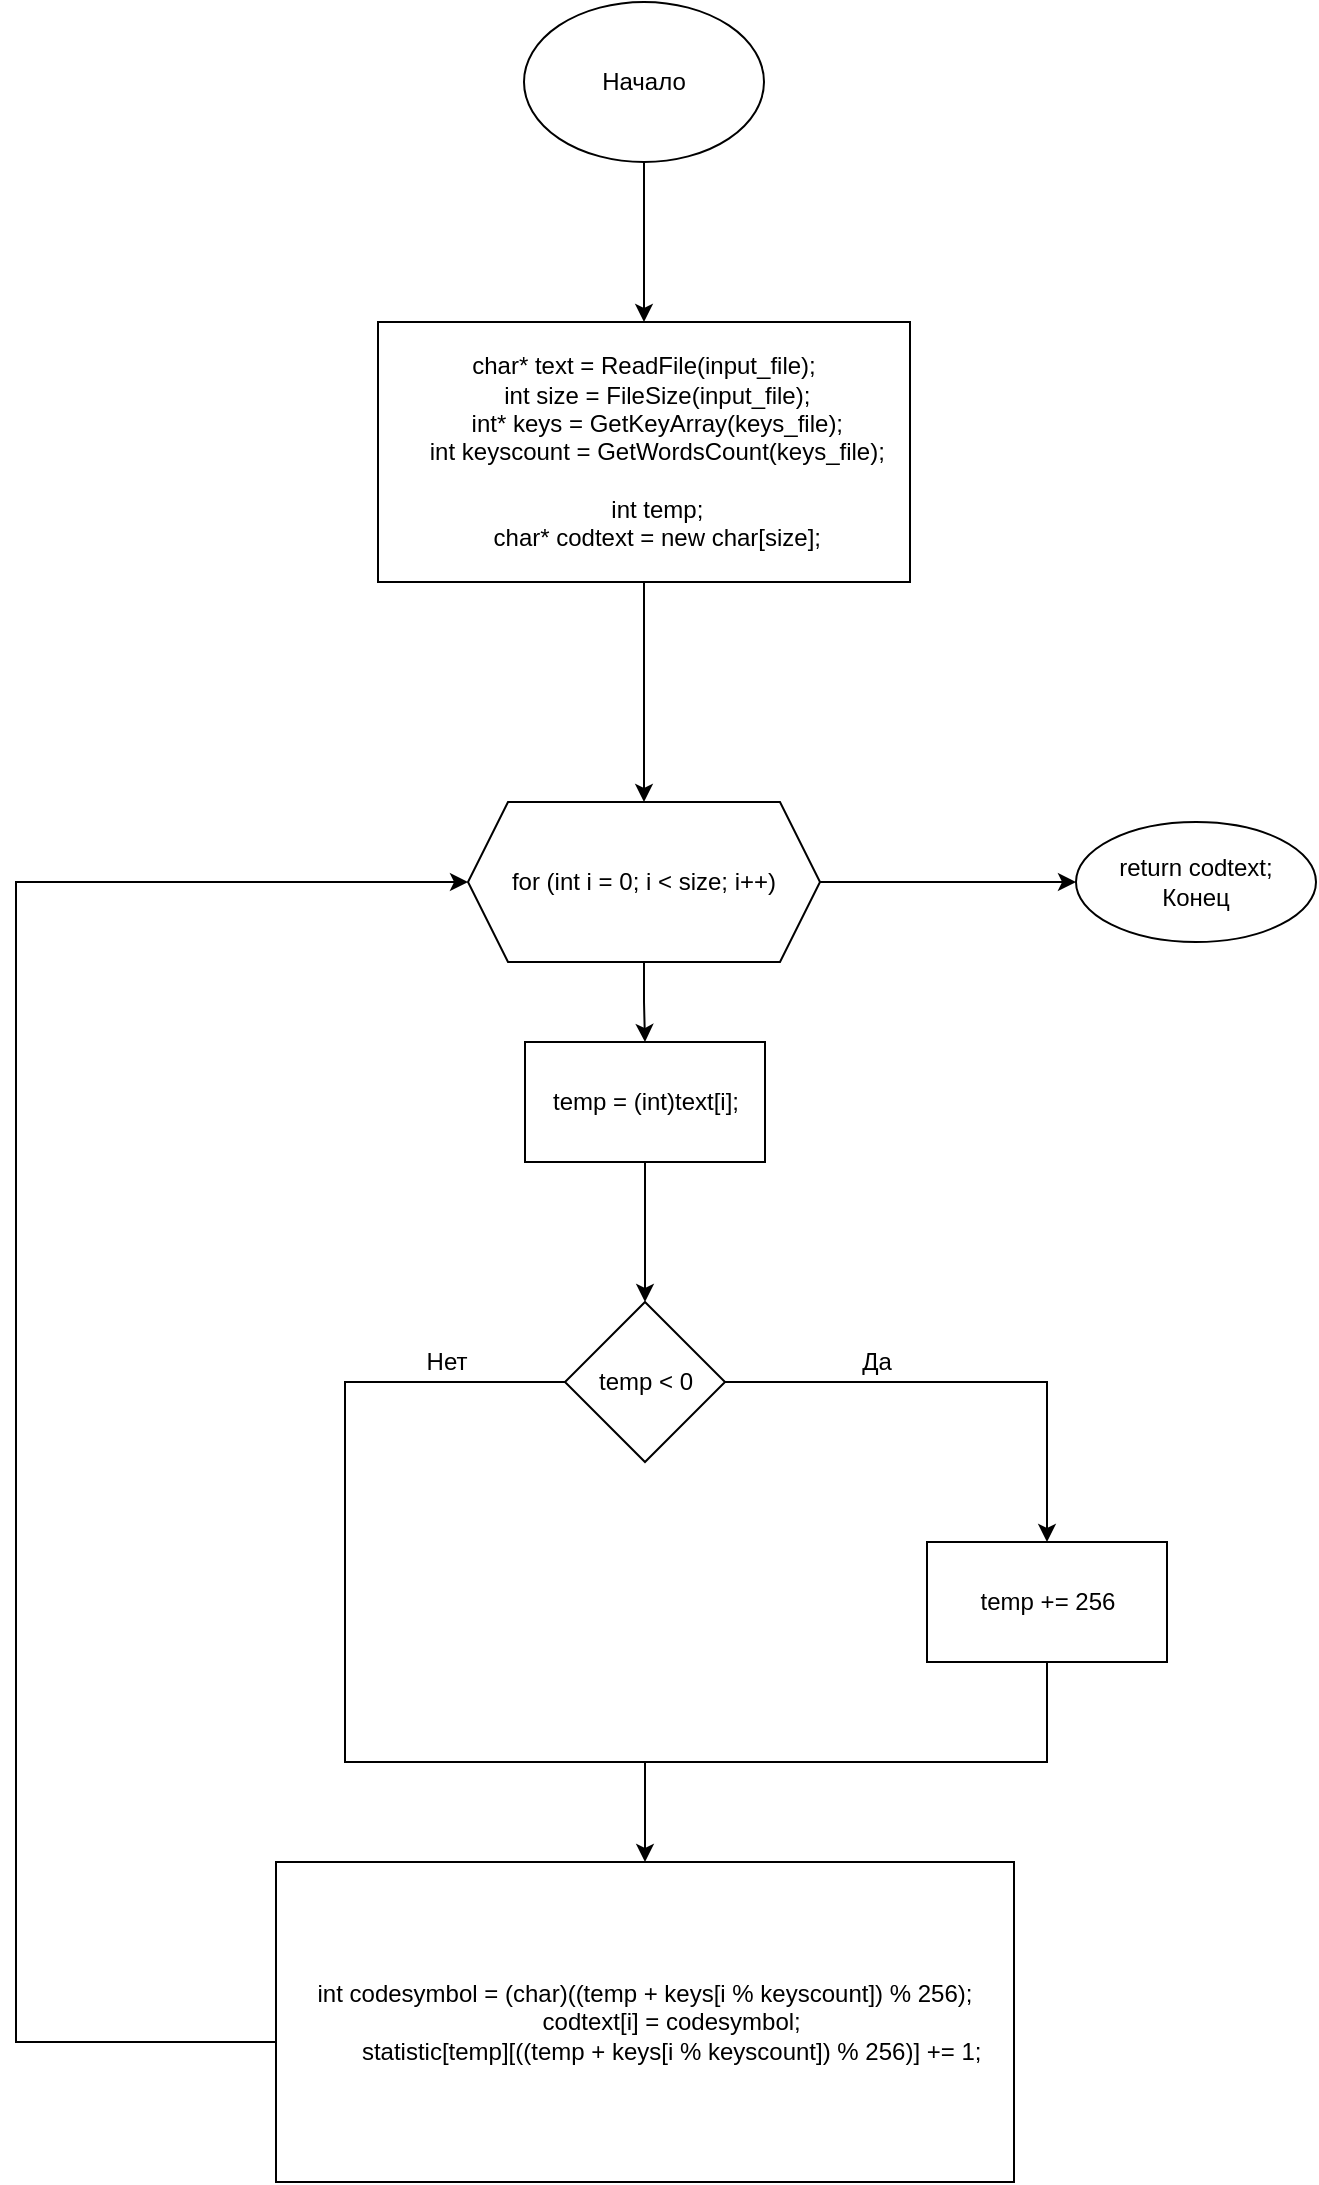 <mxfile version="15.8.7" type="device"><diagram id="rot5qFfzB5ZXTIxn4RtS" name="Страница 1"><mxGraphModel dx="1038" dy="649" grid="1" gridSize="10" guides="1" tooltips="1" connect="1" arrows="1" fold="1" page="1" pageScale="1" pageWidth="827" pageHeight="1169" math="0" shadow="0"><root><mxCell id="0"/><mxCell id="1" parent="0"/><mxCell id="iC7OAwohTIuTE36PPS79-3" value="" style="edgeStyle=orthogonalEdgeStyle;rounded=0;orthogonalLoop=1;jettySize=auto;html=1;" edge="1" parent="1" source="iC7OAwohTIuTE36PPS79-1" target="iC7OAwohTIuTE36PPS79-2"><mxGeometry relative="1" as="geometry"/></mxCell><mxCell id="iC7OAwohTIuTE36PPS79-1" value="Начало" style="ellipse;whiteSpace=wrap;html=1;" vertex="1" parent="1"><mxGeometry x="354" y="40" width="120" height="80" as="geometry"/></mxCell><mxCell id="iC7OAwohTIuTE36PPS79-5" value="" style="edgeStyle=orthogonalEdgeStyle;rounded=0;orthogonalLoop=1;jettySize=auto;html=1;" edge="1" parent="1" source="iC7OAwohTIuTE36PPS79-2" target="iC7OAwohTIuTE36PPS79-4"><mxGeometry relative="1" as="geometry"/></mxCell><mxCell id="iC7OAwohTIuTE36PPS79-2" value="char* text = ReadFile(input_file);&lt;br&gt;&amp;nbsp; &amp;nbsp; int size = FileSize(input_file);&lt;br&gt;&amp;nbsp; &amp;nbsp; int* keys = GetKeyArray(keys_file);&lt;br&gt;&amp;nbsp; &amp;nbsp; int keyscount = GetWordsCount(keys_file);&lt;br&gt;&lt;br&gt;&lt;div&gt;&amp;nbsp; &amp;nbsp; int temp;&lt;/div&gt;&lt;div&gt;&amp;nbsp; &amp;nbsp; char* codtext = new char[size];&lt;/div&gt;" style="whiteSpace=wrap;html=1;" vertex="1" parent="1"><mxGeometry x="281" y="200" width="266" height="130" as="geometry"/></mxCell><mxCell id="iC7OAwohTIuTE36PPS79-7" value="" style="edgeStyle=orthogonalEdgeStyle;rounded=0;orthogonalLoop=1;jettySize=auto;html=1;" edge="1" parent="1" source="iC7OAwohTIuTE36PPS79-4" target="iC7OAwohTIuTE36PPS79-6"><mxGeometry relative="1" as="geometry"/></mxCell><mxCell id="iC7OAwohTIuTE36PPS79-20" value="" style="edgeStyle=orthogonalEdgeStyle;rounded=0;orthogonalLoop=1;jettySize=auto;html=1;" edge="1" parent="1" source="iC7OAwohTIuTE36PPS79-4" target="iC7OAwohTIuTE36PPS79-19"><mxGeometry relative="1" as="geometry"/></mxCell><mxCell id="iC7OAwohTIuTE36PPS79-4" value="for (int i = 0; i &amp;lt; size; i++)" style="shape=hexagon;perimeter=hexagonPerimeter2;whiteSpace=wrap;html=1;fixedSize=1;" vertex="1" parent="1"><mxGeometry x="326" y="440" width="176" height="80" as="geometry"/></mxCell><mxCell id="iC7OAwohTIuTE36PPS79-9" value="" style="edgeStyle=orthogonalEdgeStyle;rounded=0;orthogonalLoop=1;jettySize=auto;html=1;" edge="1" parent="1" source="iC7OAwohTIuTE36PPS79-6" target="iC7OAwohTIuTE36PPS79-8"><mxGeometry relative="1" as="geometry"/></mxCell><mxCell id="iC7OAwohTIuTE36PPS79-6" value="temp = (int)text[i];" style="whiteSpace=wrap;html=1;" vertex="1" parent="1"><mxGeometry x="354.5" y="560" width="120" height="60" as="geometry"/></mxCell><mxCell id="iC7OAwohTIuTE36PPS79-11" value="" style="edgeStyle=orthogonalEdgeStyle;rounded=0;orthogonalLoop=1;jettySize=auto;html=1;" edge="1" parent="1" source="iC7OAwohTIuTE36PPS79-8" target="iC7OAwohTIuTE36PPS79-10"><mxGeometry relative="1" as="geometry"/></mxCell><mxCell id="iC7OAwohTIuTE36PPS79-8" value="temp &lt; 0" style="rhombus;whiteSpace=wrap;html=1;" vertex="1" parent="1"><mxGeometry x="374.5" y="690" width="80" height="80" as="geometry"/></mxCell><mxCell id="iC7OAwohTIuTE36PPS79-14" value="" style="edgeStyle=orthogonalEdgeStyle;rounded=0;orthogonalLoop=1;jettySize=auto;html=1;" edge="1" parent="1" source="iC7OAwohTIuTE36PPS79-10" target="iC7OAwohTIuTE36PPS79-13"><mxGeometry relative="1" as="geometry"/></mxCell><mxCell id="iC7OAwohTIuTE36PPS79-10" value="temp += 256" style="whiteSpace=wrap;html=1;" vertex="1" parent="1"><mxGeometry x="555.5" y="810" width="120" height="60" as="geometry"/></mxCell><mxCell id="iC7OAwohTIuTE36PPS79-12" value="Да" style="text;html=1;align=center;verticalAlign=middle;resizable=0;points=[];autosize=1;strokeColor=none;fillColor=none;" vertex="1" parent="1"><mxGeometry x="514.5" y="710" width="30" height="20" as="geometry"/></mxCell><mxCell id="iC7OAwohTIuTE36PPS79-17" style="edgeStyle=orthogonalEdgeStyle;rounded=0;orthogonalLoop=1;jettySize=auto;html=1;entryX=0;entryY=0.5;entryDx=0;entryDy=0;" edge="1" parent="1" source="iC7OAwohTIuTE36PPS79-13" target="iC7OAwohTIuTE36PPS79-4"><mxGeometry relative="1" as="geometry"><mxPoint x="100" y="470" as="targetPoint"/><Array as="points"><mxPoint x="100" y="1060"/><mxPoint x="100" y="480"/></Array></mxGeometry></mxCell><mxCell id="iC7OAwohTIuTE36PPS79-13" value="int codesymbol = (char)((temp + keys[i % keyscount]) % 256);&#10;        codtext[i] = codesymbol;&#10;        statistic[temp][((temp + keys[i % keyscount]) % 256)] += 1;" style="whiteSpace=wrap;html=1;" vertex="1" parent="1"><mxGeometry x="230" y="970" width="369" height="160" as="geometry"/></mxCell><mxCell id="iC7OAwohTIuTE36PPS79-15" value="" style="endArrow=none;html=1;rounded=0;exitX=0;exitY=0.5;exitDx=0;exitDy=0;" edge="1" parent="1" source="iC7OAwohTIuTE36PPS79-8"><mxGeometry width="50" height="50" relative="1" as="geometry"><mxPoint x="664.5" y="1040" as="sourcePoint"/><mxPoint x="414.5" y="920" as="targetPoint"/><Array as="points"><mxPoint x="264.5" y="730"/><mxPoint x="264.5" y="920"/></Array></mxGeometry></mxCell><mxCell id="iC7OAwohTIuTE36PPS79-16" value="Нет" style="text;html=1;align=center;verticalAlign=middle;resizable=0;points=[];autosize=1;strokeColor=none;fillColor=none;" vertex="1" parent="1"><mxGeometry x="294.5" y="710" width="40" height="20" as="geometry"/></mxCell><mxCell id="iC7OAwohTIuTE36PPS79-19" value="return&amp;nbsp;codtext;&lt;br&gt;Конец" style="ellipse;whiteSpace=wrap;html=1;" vertex="1" parent="1"><mxGeometry x="630" y="450" width="120" height="60" as="geometry"/></mxCell></root></mxGraphModel></diagram></mxfile>